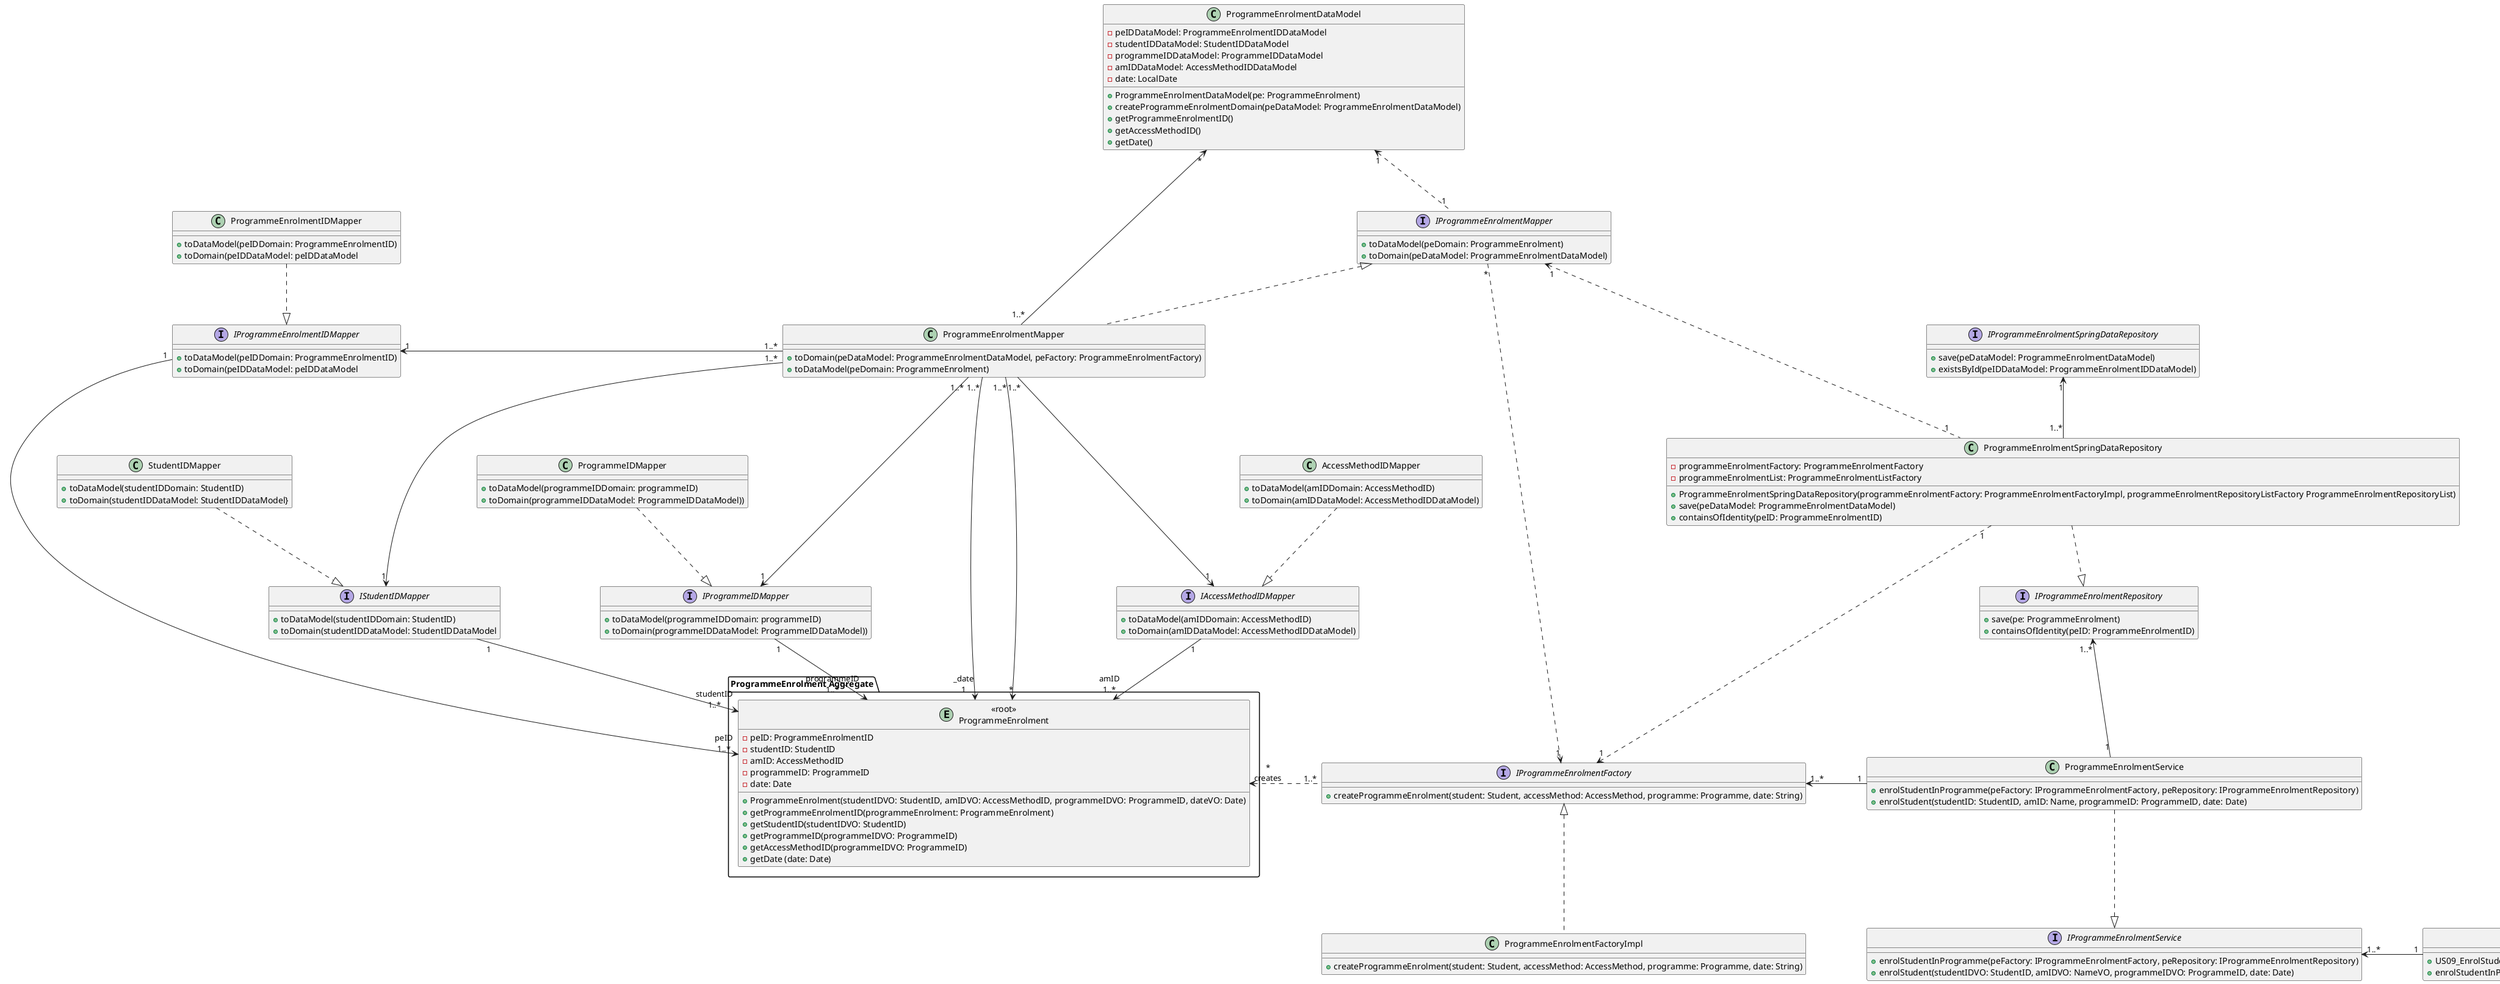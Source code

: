 @startuml

skinparam ranksep 100
skinparam nodesep 100

package "ProgrammeEnrolment Aggregate" as PE {
entity "<<root>>\nProgrammeEnrolment" {
-peID: ProgrammeEnrolmentID
-studentID: StudentID
-amID: AccessMethodID
-programmeID: ProgrammeID
-date: Date
+ProgrammeEnrolment(studentIDVO: StudentID, amIDVO: AccessMethodID, programmeIDVO: ProgrammeID, dateVO: Date)
+getProgrammeEnrolmentID(programmeEnrolment: ProgrammeEnrolment)
+getStudentID(studentIDVO: StudentID)
+getProgrammeID(programmeIDVO: ProgrammeID)
+getAccessMethodID(programmeIDVO: ProgrammeID)
+getDate (date: Date)
}
}

class US09_EnrolStudentInProgrammeController {
+US09_EnrolStudentInProgrammeController(programmeEnrolmentService: ProgrammeEnrolmentService)
+enrolStudentInProgramme(uniqueNumber: Integer, accessMethodID: UUID, programmeName: String, acronym: String, date: String)
}

class ProgrammeEnrolmentService {
+enrolStudentInProgramme(peFactory: IProgrammeEnrolmentFactory, peRepository: IProgrammeEnrolmentRepository)
+enrolStudent(studentID: StudentID, amID: Name, programmeID: ProgrammeID, date: Date)
}

class ProgrammeEnrolmentSpringDataRepository {
-programmeEnrolmentFactory: ProgrammeEnrolmentFactory
-programmeEnrolmentList: ProgrammeEnrolmentListFactory
+ProgrammeEnrolmentSpringDataRepository(programmeEnrolmentFactory: ProgrammeEnrolmentFactoryImpl, programmeEnrolmentRepositoryListFactory ProgrammeEnrolmentRepositoryList)
+save(peDataModel: ProgrammeEnrolmentDataModel)
+containsOfIdentity(peID: ProgrammeEnrolmentID)
}

interface IProgrammeEnrolmentRepository {
+ save(pe: ProgrammeEnrolment)
+containsOfIdentity(peID: ProgrammeEnrolmentID)

}

class ProgrammeEnrolmentFactoryImpl {
+createProgrammeEnrolment(student: Student, accessMethod: AccessMethod, programme: Programme, date: String)
}

interface IProgrammeEnrolmentFactory {
+createProgrammeEnrolment(student: Student, accessMethod: AccessMethod, programme: Programme, date: String)
}

class ProgrammeEnrolmentMapper {
+toDomain(peDataModel: ProgrammeEnrolmentDataModel, peFactory: ProgrammeEnrolmentFactory)
+toDataModel(peDomain: ProgrammeEnrolment)
}

class ProgrammeEnrolmentDataModel {
-peIDDataModel: ProgrammeEnrolmentIDDataModel
-studentIDDataModel: StudentIDDataModel
-programmeIDDataModel: ProgrammeIDDataModel
-amIDDataModel: AccessMethodIDDataModel
-date: LocalDate
+ProgrammeEnrolmentDataModel(pe: ProgrammeEnrolment)
+createProgrammeEnrolmentDomain(peDataModel: ProgrammeEnrolmentDataModel)
+getProgrammeEnrolmentID()
+getAccessMethodID()
+getDate()
}

interface IProgrammeEnrolmentSpringDataRepository {
+save(peDataModel: ProgrammeEnrolmentDataModel)
+existsById(peIDDataModel: ProgrammeEnrolmentIDDataModel)
}

interface IProgrammeEnrolmentMapper {
+toDataModel(peDomain: ProgrammeEnrolment)
+toDomain(peDataModel: ProgrammeEnrolmentDataModel)
}

interface IProgrammeEnrolmentService {
+enrolStudentInProgramme(peFactory: IProgrammeEnrolmentFactory, peRepository: IProgrammeEnrolmentRepository)
+enrolStudent(studentIDVO: StudentID, amIDVO: NameVO, programmeIDVO: ProgrammeID, date: Date)
}

interface IProgrammeEnrolmentIDMapper {
+toDataModel(peIDDomain: ProgrammeEnrolmentID)
+toDomain(peIDDataModel: peIDDataModel
}

interface IStudentIDMapper {
+toDataModel(studentIDDomain: StudentID)
+toDomain(studentIDDataModel: StudentIDDataModel
}

interface IProgrammeIDMapper {
+toDataModel(programmeIDDomain: programmeID)
+toDomain(programmeIDDataModel: ProgrammeIDDataModel))
}

interface IAccessMethodIDMapper {
+toDataModel(amIDDomain: AccessMethodID)
+toDomain(amIDDataModel: AccessMethodIDDataModel)
}

class ProgrammeEnrolmentIDMapper {
+toDataModel(peIDDomain: ProgrammeEnrolmentID)
+toDomain(peIDDataModel: peIDDataModel
}

class StudentIDMapper {
+toDataModel(studentIDDomain: StudentID)
+toDomain(studentIDDataModel: StudentIDDataModel}
}

class ProgrammeIDMapper {
+toDataModel(programmeIDDomain: programmeID)
+toDomain(programmeIDDataModel: ProgrammeIDDataModel))
}

class AccessMethodIDMapper {
+toDataModel(amIDDomain: AccessMethodID)
+toDomain(amIDDataModel: AccessMethodIDDataModel)
}

US09_EnrolStudentInProgrammeController "1" -l> "1..*" IProgrammeEnrolmentService

ProgrammeEnrolmentService -d.|> IProgrammeEnrolmentService
ProgrammeEnrolmentService "1" -u-> "1..*" IProgrammeEnrolmentRepository
ProgrammeEnrolmentService "1" -l-> "1..*" IProgrammeEnrolmentFactory

IProgrammeEnrolmentRepository <|.u. ProgrammeEnrolmentSpringDataRepository

ProgrammeEnrolmentSpringDataRepository "1" -u.> "1" IProgrammeEnrolmentMapper
ProgrammeEnrolmentSpringDataRepository "1" -r.> "1" IProgrammeEnrolmentFactory
ProgrammeEnrolmentSpringDataRepository "1..*" -u-> "1" IProgrammeEnrolmentSpringDataRepository

IProgrammeEnrolmentFactory "1..*" .l.> "*\ncreates" "<<root>>\nProgrammeEnrolment"

IProgrammeEnrolmentFactory <|.d. ProgrammeEnrolmentFactoryImpl

ProgrammeEnrolmentMapper -u.|> IProgrammeEnrolmentMapper
IProgrammeEnrolmentMapper "1" -l.> "1" ProgrammeEnrolmentDataModel
IProgrammeEnrolmentMapper "*" -r.> "1" IProgrammeEnrolmentFactory

ProgrammeEnrolmentMapper "1..*" --l-> "1" IProgrammeEnrolmentIDMapper
ProgrammeEnrolmentMapper "1..*" --d-> "1" IStudentIDMapper
ProgrammeEnrolmentMapper "1..*" --d-> "1" IProgrammeIDMapper
ProgrammeEnrolmentMapper "1..*" --r-> "1" IAccessMethodIDMapper
ProgrammeEnrolmentMapper "1..*" --r-> "_date\n1" "<<root>>\nProgrammeEnrolment"

ProgrammeEnrolmentMapper "1..*" --r-> "*" "<<root>>\nProgrammeEnrolment"
ProgrammeEnrolmentMapper "1..*" --u-> "*" ProgrammeEnrolmentDataModel


ProgrammeEnrolmentIDMapper -d.|> IProgrammeEnrolmentIDMapper
StudentIDMapper -d.|> IStudentIDMapper
ProgrammeIDMapper -d.|> IProgrammeIDMapper
AccessMethodIDMapper -d.|> IAccessMethodIDMapper

IProgrammeEnrolmentIDMapper "1" -d-> "peID\n1..*" "<<root>>\nProgrammeEnrolment"
IStudentIDMapper "1" -d-> "studentID\n1..*" "<<root>>\nProgrammeEnrolment"
IProgrammeIDMapper "1" -d-> "programmeID\n1..*" "<<root>>\nProgrammeEnrolment"
IAccessMethodIDMapper "1" -d-> "amID\n1..*" "<<root>>\nProgrammeEnrolment"

@enduml
